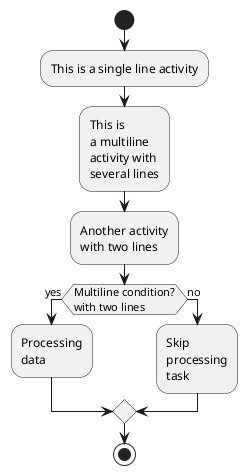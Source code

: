 @startuml Activity with Multiline
start

:This is a single line activity;

:This is
a multiline
activity with
several lines;

:Another activity
with two lines;

if (Multiline condition?
with two lines) then (yes)
  :Processing
  data;
else (no)
  :Skip
  processing
  task;
endif

stop
@enduml
